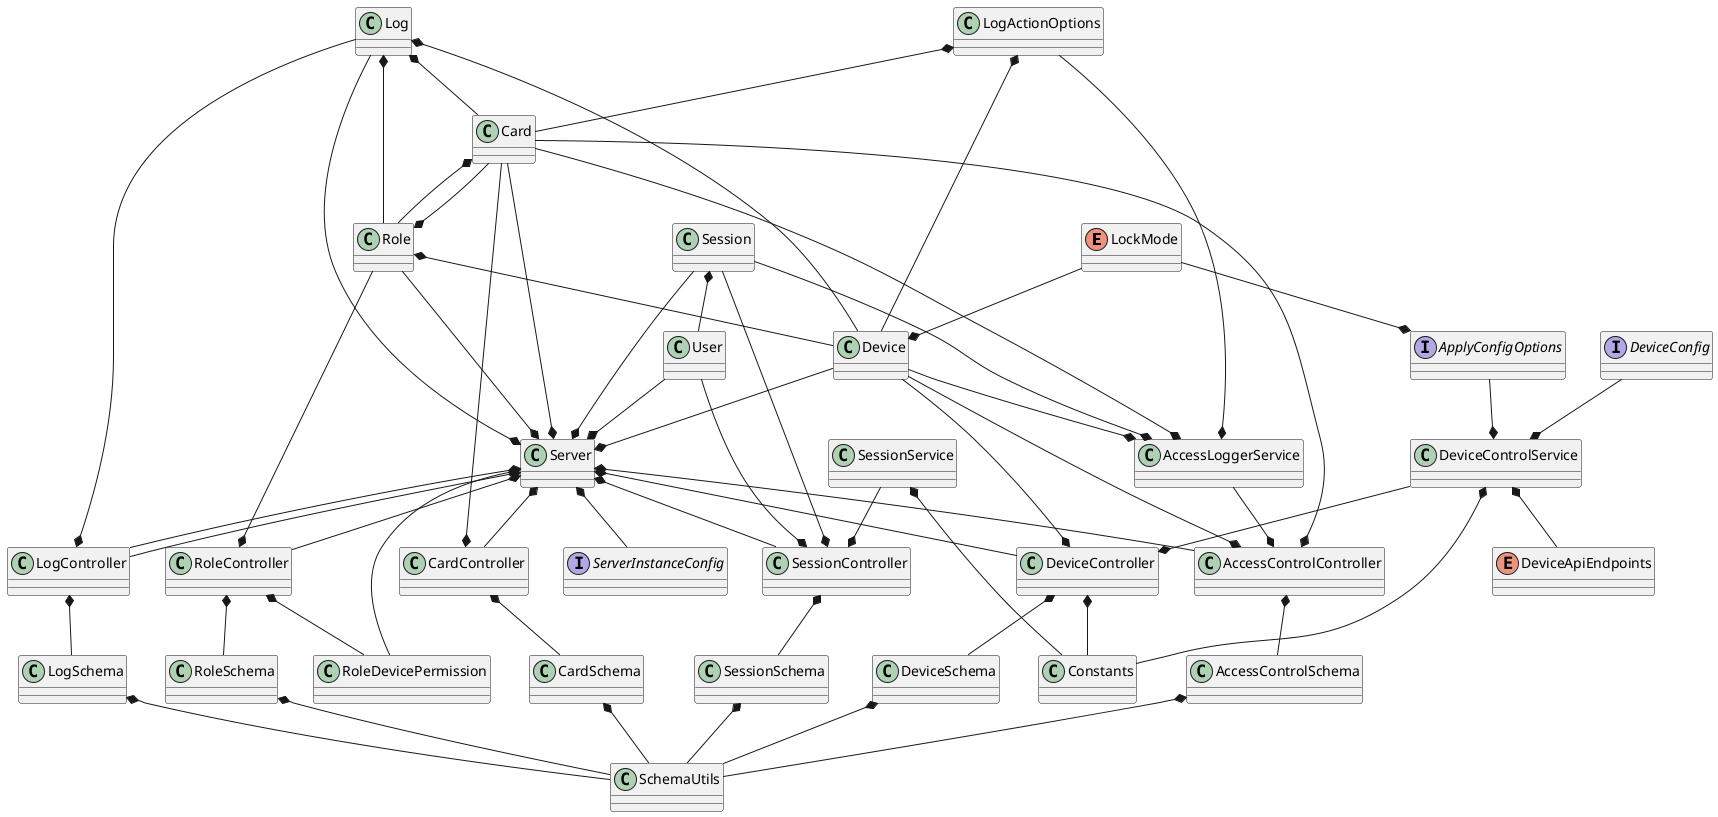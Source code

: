 @startuml
enum LockMode {
}
enum DeviceApiEndpoints {

}
interface DeviceConfig {
}
interface ServerInstanceConfig {
}
interface ApplyConfigOptions {
}

DeviceController *-- Constants
DeviceControlService *-- Constants
SessionService *-- Constants

DeviceControlService *-- DeviceApiEndpoints
Device *-UP- LockMode

LogActionOptions *-- Device
LogActionOptions *-- Card

ApplyConfigOptions *-UP- LockMode
AccessLoggerService *-UP- LogActionOptions

DeviceControlService *-UP- ApplyConfigOptions
DeviceControlService *-UP- DeviceConfig
Server *-- ServerInstanceConfig

Card *-- Role
Role *-- Card
Role *-- Device
Log *-- Device
Log *-- Role
Log *-- Card
Session *-- User

AccessLoggerService *-UP- Card
AccessLoggerService *-UP- Device
AccessLoggerService *-UP- Session

AccessControlController *-UP- AccessLoggerService
AccessControlController *-LEFT- Card
AccessControlController *-LEFT- Device
AccessControlController *-- AccessControlSchema

CardController *-- CardSchema
CardController *-LEFT- Card

DeviceController *-UP- DeviceControlService
DeviceController *-- DeviceSchema
DeviceController *-LEFT- Device

LogController *-- LogSchema
LogController *-LEFT- Log

RoleController *-- RoleSchema
RoleController *-LEFT- Role
RoleController *-- RoleDevicePermission

SessionController *-- Session
SessionController *-LEFT- User
SessionController *-- SessionSchema
SessionController *-UP- SessionService

DeviceSchema *-DOWN- SchemaUtils
CardSchema *-DOWN- SchemaUtils
RoleSchema *-DOWN- SchemaUtils
AccessControlSchema *-DOWN- SchemaUtils
SessionSchema *-DOWN- SchemaUtils
LogSchema *-DOWN- SchemaUtils
Server *-UP- Device
Server *-UP- Card
Server *-UP- Role
Server *-UP- RoleDevicePermission
Server *-UP- Log
Server *-UP- User
Server *-UP- Session

Server *-DOWN- AccessControlController
Server *-DOWN- CardController
Server *-DOWN- DeviceController
Server *-DOWN- LogController
Server *-DOWN- RoleController
Server *-DOWN- SessionController
Server *-DOWN- LogController
@enduml